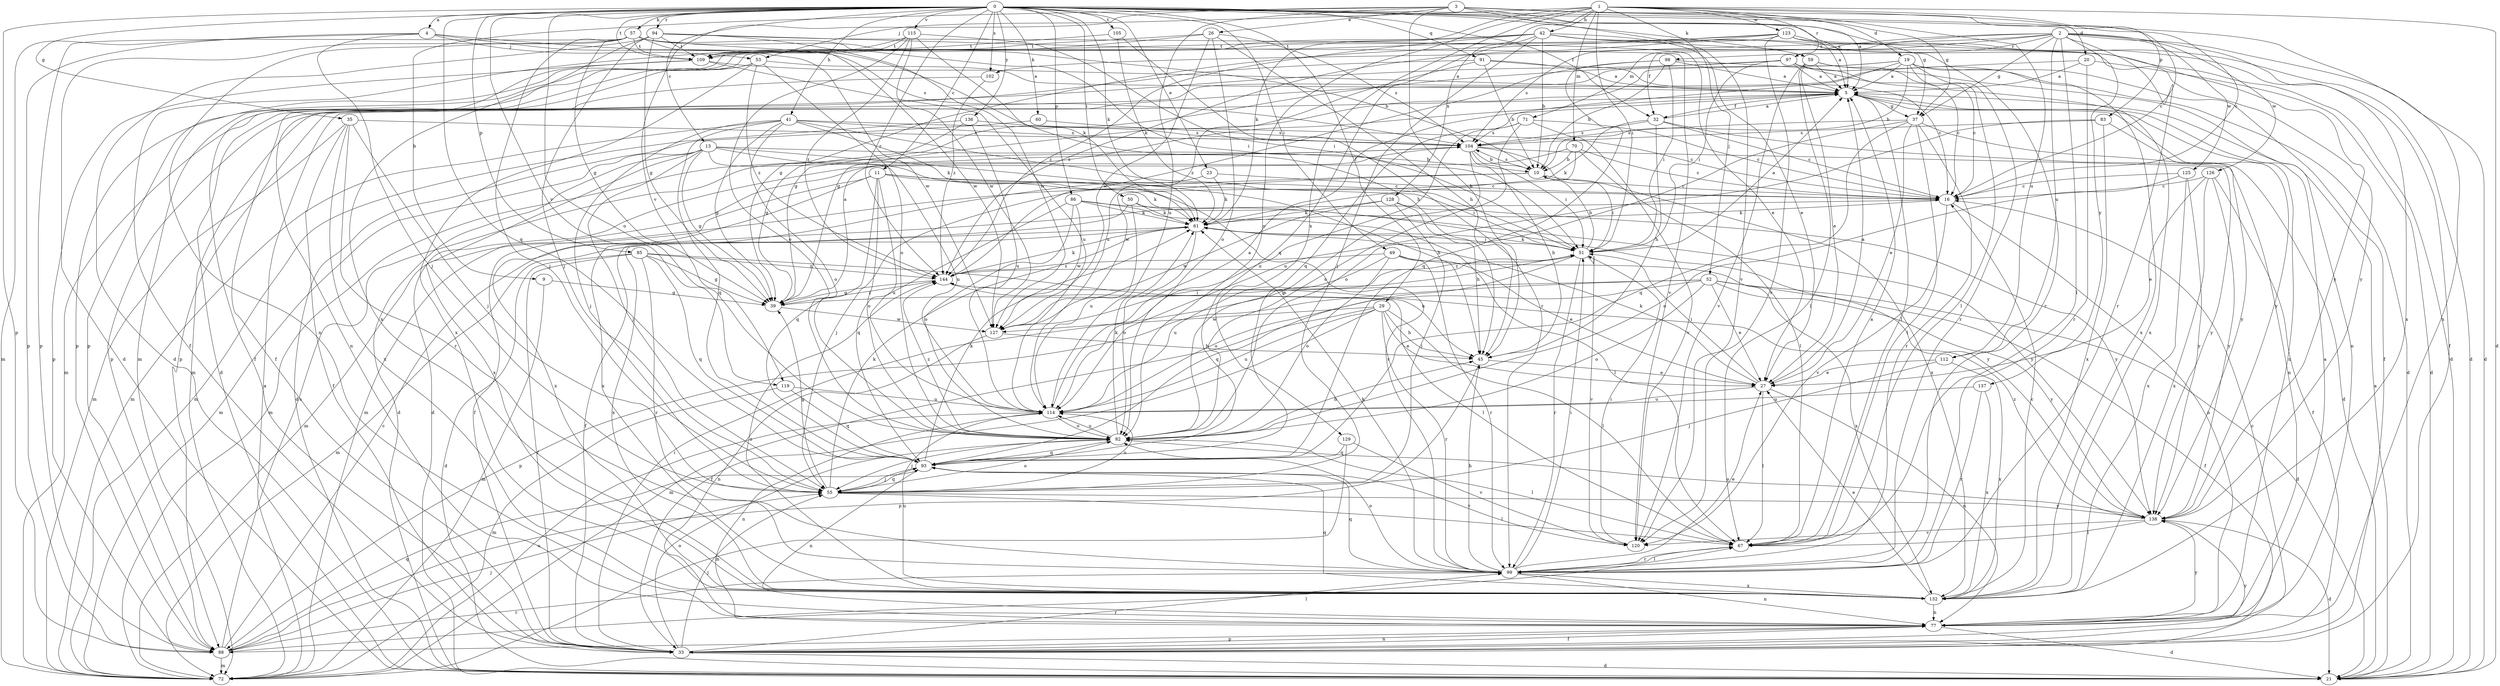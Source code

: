 strict digraph  {
0;
1;
2;
3;
4;
5;
9;
10;
11;
13;
16;
19;
20;
21;
23;
26;
27;
29;
32;
33;
35;
37;
39;
41;
42;
45;
49;
50;
51;
52;
53;
55;
57;
59;
60;
61;
67;
70;
71;
72;
77;
82;
83;
85;
86;
88;
91;
93;
94;
97;
98;
99;
102;
104;
105;
109;
112;
114;
115;
119;
120;
123;
125;
126;
127;
128;
129;
132;
136;
137;
138;
144;
0 -> 4  [label=a];
0 -> 5  [label=a];
0 -> 11  [label=c];
0 -> 13  [label=c];
0 -> 23  [label=e];
0 -> 29  [label=f];
0 -> 32  [label=f];
0 -> 35  [label=g];
0 -> 37  [label=g];
0 -> 41  [label=h];
0 -> 49  [label=i];
0 -> 50  [label=i];
0 -> 57  [label=k];
0 -> 59  [label=k];
0 -> 60  [label=k];
0 -> 61  [label=k];
0 -> 77  [label=n];
0 -> 82  [label=o];
0 -> 83  [label=p];
0 -> 85  [label=p];
0 -> 86  [label=p];
0 -> 88  [label=p];
0 -> 91  [label=q];
0 -> 93  [label=q];
0 -> 94  [label=r];
0 -> 102  [label=s];
0 -> 105  [label=t];
0 -> 109  [label=t];
0 -> 115  [label=v];
0 -> 119  [label=v];
0 -> 136  [label=y];
0 -> 144  [label=z];
1 -> 16  [label=c];
1 -> 19  [label=d];
1 -> 20  [label=d];
1 -> 21  [label=d];
1 -> 42  [label=h];
1 -> 51  [label=i];
1 -> 52  [label=j];
1 -> 53  [label=j];
1 -> 61  [label=k];
1 -> 70  [label=m];
1 -> 82  [label=o];
1 -> 97  [label=r];
1 -> 123  [label=w];
1 -> 128  [label=x];
1 -> 129  [label=x];
2 -> 21  [label=d];
2 -> 32  [label=f];
2 -> 37  [label=g];
2 -> 67  [label=l];
2 -> 71  [label=m];
2 -> 98  [label=r];
2 -> 99  [label=r];
2 -> 102  [label=s];
2 -> 104  [label=s];
2 -> 112  [label=u];
2 -> 125  [label=w];
2 -> 126  [label=w];
2 -> 132  [label=x];
2 -> 137  [label=y];
3 -> 5  [label=a];
3 -> 9  [label=b];
3 -> 16  [label=c];
3 -> 26  [label=e];
3 -> 37  [label=g];
3 -> 45  [label=h];
3 -> 112  [label=u];
3 -> 114  [label=u];
3 -> 119  [label=v];
3 -> 120  [label=v];
4 -> 53  [label=j];
4 -> 55  [label=j];
4 -> 72  [label=m];
4 -> 88  [label=p];
4 -> 104  [label=s];
4 -> 127  [label=w];
5 -> 32  [label=f];
5 -> 37  [label=g];
5 -> 67  [label=l];
5 -> 77  [label=n];
5 -> 138  [label=y];
9 -> 39  [label=g];
9 -> 72  [label=m];
10 -> 16  [label=c];
10 -> 51  [label=i];
10 -> 55  [label=j];
10 -> 72  [label=m];
10 -> 104  [label=s];
11 -> 16  [label=c];
11 -> 33  [label=f];
11 -> 51  [label=i];
11 -> 61  [label=k];
11 -> 82  [label=o];
11 -> 93  [label=q];
11 -> 114  [label=u];
11 -> 132  [label=x];
13 -> 10  [label=b];
13 -> 21  [label=d];
13 -> 39  [label=g];
13 -> 45  [label=h];
13 -> 55  [label=j];
13 -> 72  [label=m];
13 -> 99  [label=r];
13 -> 114  [label=u];
13 -> 132  [label=x];
16 -> 61  [label=k];
16 -> 77  [label=n];
16 -> 120  [label=v];
19 -> 5  [label=a];
19 -> 10  [label=b];
19 -> 33  [label=f];
19 -> 39  [label=g];
19 -> 67  [label=l];
19 -> 72  [label=m];
19 -> 93  [label=q];
19 -> 99  [label=r];
19 -> 132  [label=x];
20 -> 5  [label=a];
20 -> 21  [label=d];
20 -> 88  [label=p];
20 -> 99  [label=r];
21 -> 5  [label=a];
23 -> 16  [label=c];
23 -> 61  [label=k];
23 -> 132  [label=x];
26 -> 45  [label=h];
26 -> 82  [label=o];
26 -> 88  [label=p];
26 -> 104  [label=s];
26 -> 109  [label=t];
26 -> 127  [label=w];
27 -> 5  [label=a];
27 -> 51  [label=i];
27 -> 61  [label=k];
27 -> 67  [label=l];
27 -> 77  [label=n];
27 -> 114  [label=u];
29 -> 27  [label=e];
29 -> 33  [label=f];
29 -> 45  [label=h];
29 -> 67  [label=l];
29 -> 72  [label=m];
29 -> 99  [label=r];
29 -> 114  [label=u];
29 -> 127  [label=w];
32 -> 5  [label=a];
32 -> 16  [label=c];
32 -> 45  [label=h];
32 -> 61  [label=k];
32 -> 77  [label=n];
32 -> 104  [label=s];
33 -> 16  [label=c];
33 -> 21  [label=d];
33 -> 51  [label=i];
33 -> 55  [label=j];
33 -> 77  [label=n];
33 -> 82  [label=o];
33 -> 99  [label=r];
33 -> 138  [label=y];
35 -> 33  [label=f];
35 -> 55  [label=j];
35 -> 72  [label=m];
35 -> 99  [label=r];
35 -> 104  [label=s];
35 -> 132  [label=x];
37 -> 21  [label=d];
37 -> 27  [label=e];
37 -> 67  [label=l];
37 -> 82  [label=o];
37 -> 93  [label=q];
37 -> 99  [label=r];
37 -> 104  [label=s];
39 -> 5  [label=a];
39 -> 127  [label=w];
39 -> 144  [label=z];
41 -> 16  [label=c];
41 -> 39  [label=g];
41 -> 51  [label=i];
41 -> 55  [label=j];
41 -> 61  [label=k];
41 -> 72  [label=m];
41 -> 82  [label=o];
41 -> 93  [label=q];
41 -> 104  [label=s];
42 -> 10  [label=b];
42 -> 21  [label=d];
42 -> 27  [label=e];
42 -> 55  [label=j];
42 -> 88  [label=p];
42 -> 93  [label=q];
42 -> 99  [label=r];
42 -> 109  [label=t];
42 -> 138  [label=y];
42 -> 144  [label=z];
45 -> 27  [label=e];
45 -> 88  [label=p];
49 -> 27  [label=e];
49 -> 82  [label=o];
49 -> 99  [label=r];
49 -> 114  [label=u];
49 -> 132  [label=x];
49 -> 144  [label=z];
50 -> 33  [label=f];
50 -> 61  [label=k];
50 -> 114  [label=u];
50 -> 138  [label=y];
51 -> 5  [label=a];
51 -> 10  [label=b];
51 -> 61  [label=k];
51 -> 93  [label=q];
51 -> 99  [label=r];
51 -> 120  [label=v];
51 -> 144  [label=z];
52 -> 21  [label=d];
52 -> 27  [label=e];
52 -> 33  [label=f];
52 -> 39  [label=g];
52 -> 82  [label=o];
52 -> 88  [label=p];
52 -> 114  [label=u];
52 -> 138  [label=y];
53 -> 5  [label=a];
53 -> 21  [label=d];
53 -> 72  [label=m];
53 -> 82  [label=o];
53 -> 132  [label=x];
53 -> 144  [label=z];
55 -> 39  [label=g];
55 -> 61  [label=k];
55 -> 67  [label=l];
55 -> 82  [label=o];
55 -> 93  [label=q];
55 -> 114  [label=u];
55 -> 138  [label=y];
57 -> 10  [label=b];
57 -> 21  [label=d];
57 -> 39  [label=g];
57 -> 45  [label=h];
57 -> 51  [label=i];
57 -> 55  [label=j];
57 -> 77  [label=n];
57 -> 88  [label=p];
57 -> 109  [label=t];
57 -> 127  [label=w];
59 -> 5  [label=a];
59 -> 16  [label=c];
59 -> 21  [label=d];
59 -> 27  [label=e];
59 -> 67  [label=l];
59 -> 120  [label=v];
60 -> 21  [label=d];
60 -> 104  [label=s];
61 -> 51  [label=i];
61 -> 72  [label=m];
61 -> 82  [label=o];
61 -> 132  [label=x];
67 -> 5  [label=a];
67 -> 99  [label=r];
70 -> 10  [label=b];
70 -> 16  [label=c];
70 -> 67  [label=l];
70 -> 72  [label=m];
70 -> 127  [label=w];
71 -> 16  [label=c];
71 -> 82  [label=o];
71 -> 104  [label=s];
71 -> 114  [label=u];
71 -> 120  [label=v];
72 -> 5  [label=a];
72 -> 114  [label=u];
77 -> 5  [label=a];
77 -> 21  [label=d];
77 -> 33  [label=f];
77 -> 88  [label=p];
77 -> 138  [label=y];
82 -> 45  [label=h];
82 -> 55  [label=j];
82 -> 61  [label=k];
82 -> 67  [label=l];
82 -> 93  [label=q];
82 -> 114  [label=u];
82 -> 144  [label=z];
83 -> 104  [label=s];
83 -> 114  [label=u];
83 -> 132  [label=x];
83 -> 138  [label=y];
85 -> 21  [label=d];
85 -> 33  [label=f];
85 -> 39  [label=g];
85 -> 45  [label=h];
85 -> 93  [label=q];
85 -> 99  [label=r];
85 -> 144  [label=z];
86 -> 61  [label=k];
86 -> 67  [label=l];
86 -> 82  [label=o];
86 -> 93  [label=q];
86 -> 127  [label=w];
86 -> 138  [label=y];
88 -> 16  [label=c];
88 -> 55  [label=j];
88 -> 67  [label=l];
88 -> 72  [label=m];
88 -> 93  [label=q];
88 -> 99  [label=r];
88 -> 104  [label=s];
91 -> 5  [label=a];
91 -> 10  [label=b];
91 -> 16  [label=c];
91 -> 77  [label=n];
91 -> 114  [label=u];
93 -> 55  [label=j];
93 -> 61  [label=k];
93 -> 77  [label=n];
93 -> 120  [label=v];
94 -> 21  [label=d];
94 -> 27  [label=e];
94 -> 39  [label=g];
94 -> 55  [label=j];
94 -> 109  [label=t];
94 -> 120  [label=v];
94 -> 127  [label=w];
94 -> 132  [label=x];
97 -> 5  [label=a];
97 -> 16  [label=c];
97 -> 39  [label=g];
97 -> 51  [label=i];
97 -> 77  [label=n];
97 -> 88  [label=p];
98 -> 5  [label=a];
98 -> 10  [label=b];
98 -> 51  [label=i];
98 -> 93  [label=q];
98 -> 132  [label=x];
98 -> 144  [label=z];
99 -> 27  [label=e];
99 -> 45  [label=h];
99 -> 51  [label=i];
99 -> 61  [label=k];
99 -> 67  [label=l];
99 -> 77  [label=n];
99 -> 82  [label=o];
99 -> 93  [label=q];
99 -> 132  [label=x];
102 -> 33  [label=f];
102 -> 144  [label=z];
104 -> 10  [label=b];
104 -> 21  [label=d];
104 -> 45  [label=h];
104 -> 51  [label=i];
104 -> 72  [label=m];
104 -> 82  [label=o];
104 -> 132  [label=x];
104 -> 138  [label=y];
105 -> 61  [label=k];
105 -> 99  [label=r];
105 -> 109  [label=t];
109 -> 5  [label=a];
109 -> 33  [label=f];
109 -> 88  [label=p];
109 -> 114  [label=u];
112 -> 27  [label=e];
112 -> 55  [label=j];
112 -> 132  [label=x];
114 -> 5  [label=a];
114 -> 77  [label=n];
114 -> 82  [label=o];
115 -> 33  [label=f];
115 -> 51  [label=i];
115 -> 61  [label=k];
115 -> 82  [label=o];
115 -> 109  [label=t];
115 -> 127  [label=w];
115 -> 144  [label=z];
119 -> 72  [label=m];
119 -> 93  [label=q];
119 -> 114  [label=u];
120 -> 51  [label=i];
123 -> 5  [label=a];
123 -> 21  [label=d];
123 -> 33  [label=f];
123 -> 39  [label=g];
123 -> 72  [label=m];
123 -> 109  [label=t];
123 -> 120  [label=v];
123 -> 138  [label=y];
123 -> 144  [label=z];
125 -> 16  [label=c];
125 -> 82  [label=o];
125 -> 132  [label=x];
125 -> 138  [label=y];
126 -> 16  [label=c];
126 -> 27  [label=e];
126 -> 33  [label=f];
126 -> 132  [label=x];
126 -> 138  [label=y];
127 -> 45  [label=h];
127 -> 51  [label=i];
127 -> 77  [label=n];
128 -> 45  [label=h];
128 -> 55  [label=j];
128 -> 61  [label=k];
128 -> 127  [label=w];
128 -> 138  [label=y];
129 -> 72  [label=m];
129 -> 93  [label=q];
129 -> 120  [label=v];
132 -> 16  [label=c];
132 -> 27  [label=e];
132 -> 77  [label=n];
132 -> 93  [label=q];
132 -> 114  [label=u];
132 -> 144  [label=z];
136 -> 39  [label=g];
136 -> 72  [label=m];
136 -> 104  [label=s];
136 -> 114  [label=u];
137 -> 99  [label=r];
137 -> 114  [label=u];
137 -> 132  [label=x];
138 -> 21  [label=d];
138 -> 67  [label=l];
138 -> 82  [label=o];
138 -> 120  [label=v];
138 -> 144  [label=z];
144 -> 39  [label=g];
144 -> 61  [label=k];
144 -> 67  [label=l];
}
